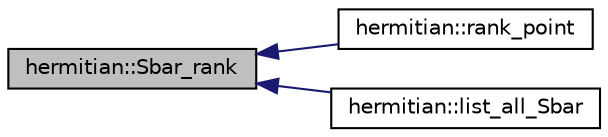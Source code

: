 digraph "hermitian::Sbar_rank"
{
  edge [fontname="Helvetica",fontsize="10",labelfontname="Helvetica",labelfontsize="10"];
  node [fontname="Helvetica",fontsize="10",shape=record];
  rankdir="LR";
  Node311 [label="hermitian::Sbar_rank",height=0.2,width=0.4,color="black", fillcolor="grey75", style="filled", fontcolor="black"];
  Node311 -> Node312 [dir="back",color="midnightblue",fontsize="10",style="solid",fontname="Helvetica"];
  Node312 [label="hermitian::rank_point",height=0.2,width=0.4,color="black", fillcolor="white", style="filled",URL="$d4/d11/classhermitian.html#aabcb3c8b3fa2eb0fd676a253db9d917c"];
  Node311 -> Node313 [dir="back",color="midnightblue",fontsize="10",style="solid",fontname="Helvetica"];
  Node313 [label="hermitian::list_all_Sbar",height=0.2,width=0.4,color="black", fillcolor="white", style="filled",URL="$d4/d11/classhermitian.html#a84c1abdcb4474b87a2a942f5ff4b0b1c"];
}
